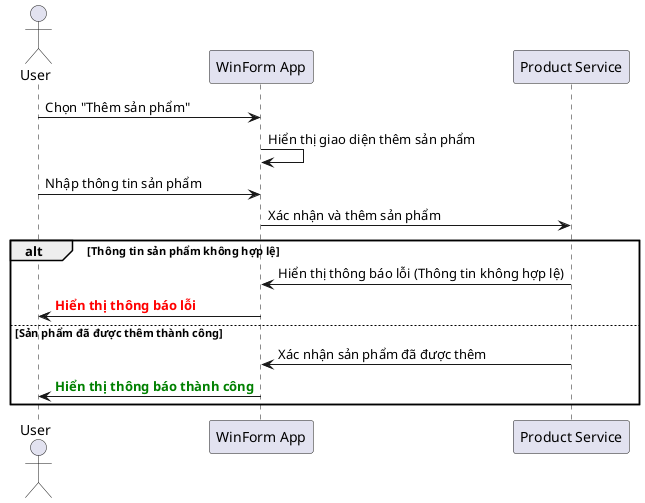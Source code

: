 @startuml
actor User
participant "WinForm App" as App
participant "Product Service" as ProdService

User -> App: Chọn "Thêm sản phẩm"
App -> App: Hiển thị giao diện thêm sản phẩm
User -> App: Nhập thông tin sản phẩm
App -> ProdService: Xác nhận và thêm sản phẩm
alt Thông tin sản phẩm không hợp lệ
    ProdService -> App: Hiển thị thông báo lỗi (Thông tin không hợp lệ)
    App -> User: <font color=red><b>Hiển thị thông báo lỗi</b></font>
else Sản phẩm đã được thêm thành công
    ProdService -> App: Xác nhận sản phẩm đã được thêm
    App -> User: <font color=green><b>Hiển thị thông báo thành công</b></font>
end
@enduml
